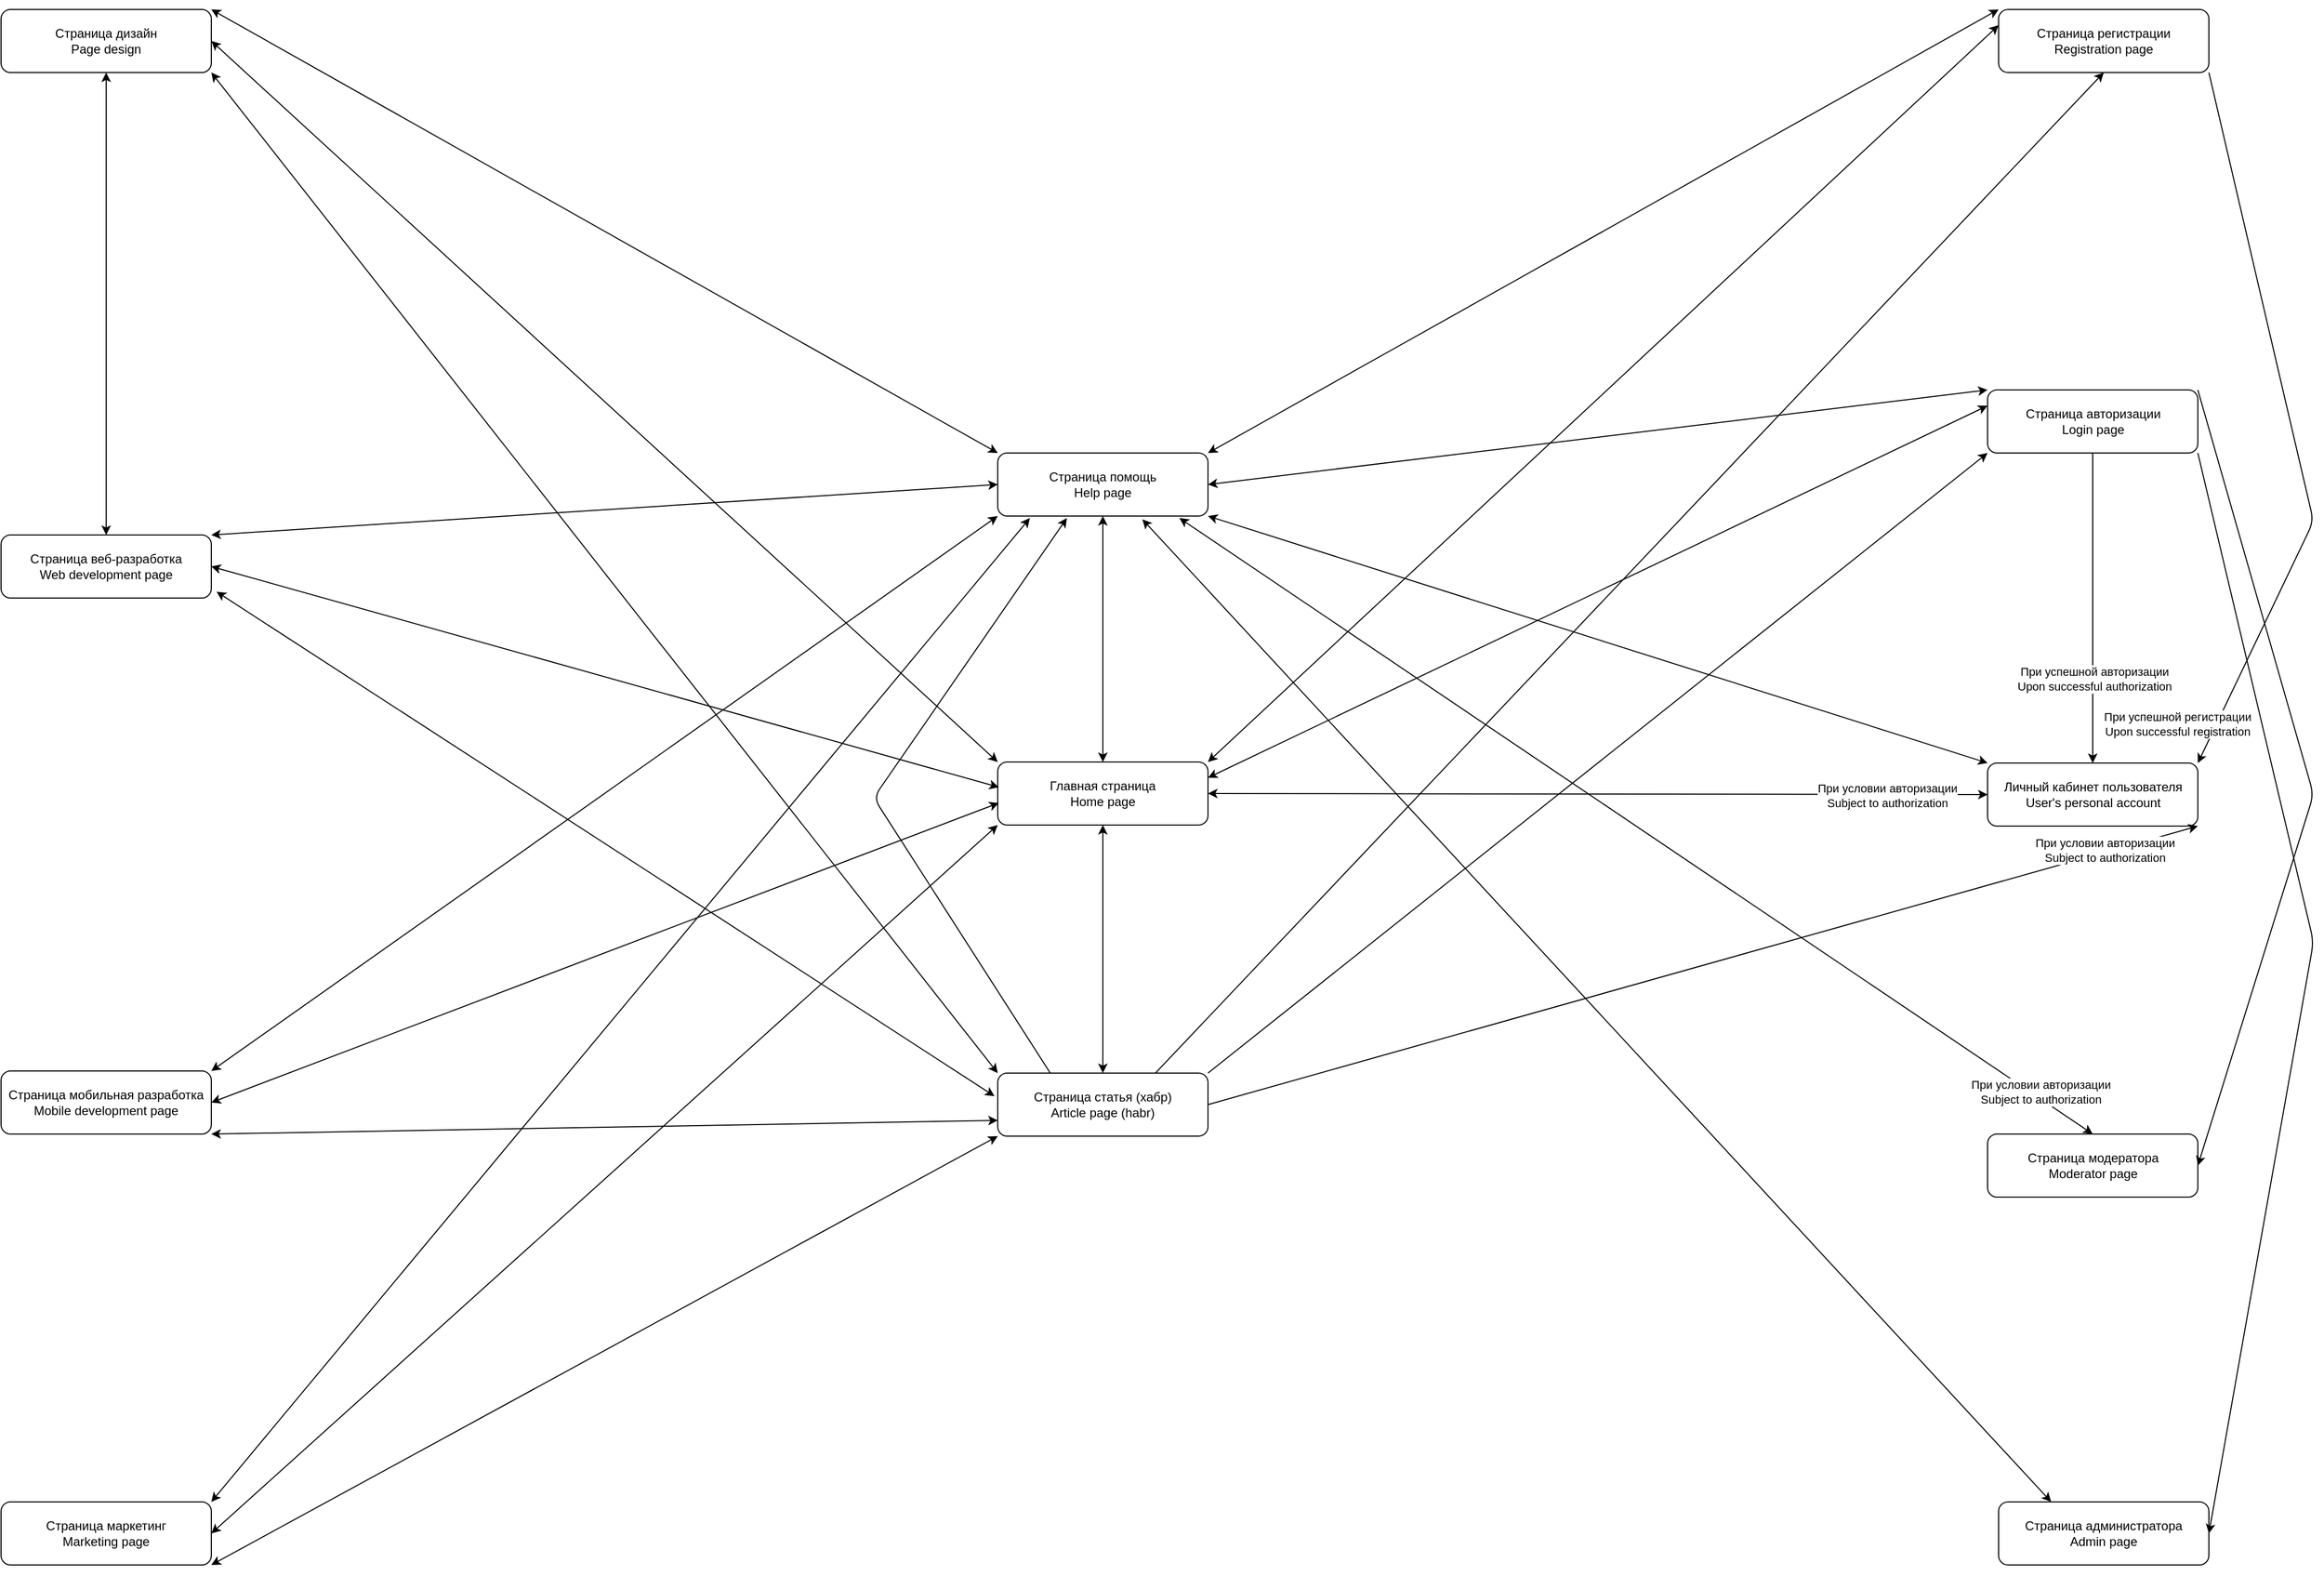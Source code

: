<mxfile version="14.2.5" type="github">
  <diagram id="zUxbDx-NtFO-UQzZDu3f" name="Page-1">
    <mxGraphModel dx="2062" dy="1097" grid="1" gridSize="10" guides="1" tooltips="1" connect="1" arrows="1" fold="1" page="1" pageScale="1" pageWidth="2336" pageHeight="1654" math="0" shadow="0">
      <root>
        <mxCell id="0" />
        <mxCell id="1" parent="0" />
        <mxCell id="sWHFQ5oZg5fBOhKdgctv-2" value="Главная страница&lt;br&gt;Home page" style="rounded=1;whiteSpace=wrap;html=1;" vertex="1" parent="1">
          <mxGeometry x="1068" y="796" width="200" height="60" as="geometry" />
        </mxCell>
        <mxCell id="sWHFQ5oZg5fBOhKdgctv-3" value="Страница маркетинг&lt;br&gt;Marketing page" style="rounded=1;whiteSpace=wrap;html=1;" vertex="1" parent="1">
          <mxGeometry x="120" y="1500" width="200" height="60" as="geometry" />
        </mxCell>
        <mxCell id="sWHFQ5oZg5fBOhKdgctv-4" value="Страница веб-разработка&lt;br&gt;Web development page" style="rounded=1;whiteSpace=wrap;html=1;" vertex="1" parent="1">
          <mxGeometry x="120" y="580" width="200" height="60" as="geometry" />
        </mxCell>
        <mxCell id="sWHFQ5oZg5fBOhKdgctv-5" value="Страница мобильная разработка&lt;br&gt;Mobile development page" style="rounded=1;whiteSpace=wrap;html=1;" vertex="1" parent="1">
          <mxGeometry x="120" y="1090" width="200" height="60" as="geometry" />
        </mxCell>
        <mxCell id="sWHFQ5oZg5fBOhKdgctv-6" value="Страница дизайн&lt;br&gt;Page design" style="rounded=1;whiteSpace=wrap;html=1;" vertex="1" parent="1">
          <mxGeometry x="120" y="80" width="200" height="60" as="geometry" />
        </mxCell>
        <mxCell id="sWHFQ5oZg5fBOhKdgctv-9" value="Личный кабинет пользователя&lt;br&gt;User&#39;s personal account" style="rounded=1;whiteSpace=wrap;html=1;" vertex="1" parent="1">
          <mxGeometry x="2009.51" y="797" width="200" height="60" as="geometry" />
        </mxCell>
        <mxCell id="sWHFQ5oZg5fBOhKdgctv-10" value="Страница регистрации&lt;br&gt;Registration page" style="rounded=1;whiteSpace=wrap;html=1;" vertex="1" parent="1">
          <mxGeometry x="2020" y="80" width="200" height="60" as="geometry" />
        </mxCell>
        <mxCell id="sWHFQ5oZg5fBOhKdgctv-13" value="Страница авторизации&lt;br&gt;Login page" style="rounded=1;whiteSpace=wrap;html=1;" vertex="1" parent="1">
          <mxGeometry x="2009.51" y="442" width="200" height="60" as="geometry" />
        </mxCell>
        <mxCell id="sWHFQ5oZg5fBOhKdgctv-14" value="Страница статья (хабр)&lt;br&gt;Article page (habr)" style="rounded=1;whiteSpace=wrap;html=1;" vertex="1" parent="1">
          <mxGeometry x="1068" y="1092" width="200" height="60" as="geometry" />
        </mxCell>
        <mxCell id="sWHFQ5oZg5fBOhKdgctv-15" value="Страница администратора&lt;br&gt;Admin page" style="rounded=1;whiteSpace=wrap;html=1;" vertex="1" parent="1">
          <mxGeometry x="2020" y="1500" width="200" height="60" as="geometry" />
        </mxCell>
        <mxCell id="sWHFQ5oZg5fBOhKdgctv-16" value="Страница модератора&lt;br&gt;Moderator page" style="rounded=1;whiteSpace=wrap;html=1;" vertex="1" parent="1">
          <mxGeometry x="2009.51" y="1150" width="200" height="60" as="geometry" />
        </mxCell>
        <mxCell id="sWHFQ5oZg5fBOhKdgctv-17" value="Страница помощь&lt;br&gt;Help page" style="rounded=1;whiteSpace=wrap;html=1;" vertex="1" parent="1">
          <mxGeometry x="1068" y="502" width="200" height="60" as="geometry" />
        </mxCell>
        <mxCell id="sWHFQ5oZg5fBOhKdgctv-19" value="" style="endArrow=classic;startArrow=classic;html=1;entryX=1;entryY=0.5;entryDx=0;entryDy=0;exitX=0;exitY=0;exitDx=0;exitDy=0;" edge="1" parent="1" source="sWHFQ5oZg5fBOhKdgctv-2" target="sWHFQ5oZg5fBOhKdgctv-6">
          <mxGeometry width="50" height="50" relative="1" as="geometry">
            <mxPoint x="727" y="515" as="sourcePoint" />
            <mxPoint x="1042" y="615" as="targetPoint" />
            <Array as="points" />
          </mxGeometry>
        </mxCell>
        <mxCell id="sWHFQ5oZg5fBOhKdgctv-20" value="" style="endArrow=classic;startArrow=classic;html=1;exitX=1;exitY=0.5;exitDx=0;exitDy=0;entryX=0.005;entryY=0.4;entryDx=0;entryDy=0;entryPerimeter=0;" edge="1" parent="1" source="sWHFQ5oZg5fBOhKdgctv-4" target="sWHFQ5oZg5fBOhKdgctv-2">
          <mxGeometry width="50" height="50" relative="1" as="geometry">
            <mxPoint x="992" y="665" as="sourcePoint" />
            <mxPoint x="1042" y="615" as="targetPoint" />
          </mxGeometry>
        </mxCell>
        <mxCell id="sWHFQ5oZg5fBOhKdgctv-22" value="" style="endArrow=classic;startArrow=classic;html=1;exitX=1;exitY=0.5;exitDx=0;exitDy=0;entryX=0.005;entryY=0.65;entryDx=0;entryDy=0;entryPerimeter=0;" edge="1" parent="1" source="sWHFQ5oZg5fBOhKdgctv-5" target="sWHFQ5oZg5fBOhKdgctv-2">
          <mxGeometry width="50" height="50" relative="1" as="geometry">
            <mxPoint x="632" y="654" as="sourcePoint" />
            <mxPoint x="682" y="604" as="targetPoint" />
          </mxGeometry>
        </mxCell>
        <mxCell id="sWHFQ5oZg5fBOhKdgctv-23" value="" style="endArrow=classic;startArrow=classic;html=1;exitX=1;exitY=0.5;exitDx=0;exitDy=0;entryX=0;entryY=1;entryDx=0;entryDy=0;" edge="1" parent="1" source="sWHFQ5oZg5fBOhKdgctv-3" target="sWHFQ5oZg5fBOhKdgctv-2">
          <mxGeometry width="50" height="50" relative="1" as="geometry">
            <mxPoint x="992" y="665" as="sourcePoint" />
            <mxPoint x="1042" y="615" as="targetPoint" />
          </mxGeometry>
        </mxCell>
        <mxCell id="sWHFQ5oZg5fBOhKdgctv-24" value="" style="endArrow=classic;startArrow=classic;html=1;exitX=0.5;exitY=0;exitDx=0;exitDy=0;entryX=0.5;entryY=1;entryDx=0;entryDy=0;" edge="1" parent="1" source="sWHFQ5oZg5fBOhKdgctv-14" target="sWHFQ5oZg5fBOhKdgctv-2">
          <mxGeometry width="50" height="50" relative="1" as="geometry">
            <mxPoint x="1333" y="907" as="sourcePoint" />
            <mxPoint x="1383" y="857" as="targetPoint" />
          </mxGeometry>
        </mxCell>
        <mxCell id="sWHFQ5oZg5fBOhKdgctv-25" value="" style="endArrow=classic;startArrow=classic;html=1;exitX=1;exitY=1;exitDx=0;exitDy=0;entryX=0;entryY=1;entryDx=0;entryDy=0;" edge="1" parent="1" source="sWHFQ5oZg5fBOhKdgctv-3" target="sWHFQ5oZg5fBOhKdgctv-14">
          <mxGeometry width="50" height="50" relative="1" as="geometry">
            <mxPoint x="992" y="665" as="sourcePoint" />
            <mxPoint x="1042" y="615" as="targetPoint" />
          </mxGeometry>
        </mxCell>
        <mxCell id="sWHFQ5oZg5fBOhKdgctv-26" value="" style="endArrow=classic;startArrow=classic;html=1;exitX=1;exitY=1;exitDx=0;exitDy=0;entryX=0;entryY=0.75;entryDx=0;entryDy=0;" edge="1" parent="1" source="sWHFQ5oZg5fBOhKdgctv-5" target="sWHFQ5oZg5fBOhKdgctv-14">
          <mxGeometry width="50" height="50" relative="1" as="geometry">
            <mxPoint x="992" y="665" as="sourcePoint" />
            <mxPoint x="722" y="765" as="targetPoint" />
          </mxGeometry>
        </mxCell>
        <mxCell id="sWHFQ5oZg5fBOhKdgctv-27" value="" style="endArrow=classic;startArrow=classic;html=1;exitX=1.025;exitY=0.9;exitDx=0;exitDy=0;exitPerimeter=0;entryX=-0.015;entryY=0.367;entryDx=0;entryDy=0;entryPerimeter=0;" edge="1" parent="1" source="sWHFQ5oZg5fBOhKdgctv-4" target="sWHFQ5oZg5fBOhKdgctv-14">
          <mxGeometry width="50" height="50" relative="1" as="geometry">
            <mxPoint x="992" y="665" as="sourcePoint" />
            <mxPoint x="1042" y="615" as="targetPoint" />
          </mxGeometry>
        </mxCell>
        <mxCell id="sWHFQ5oZg5fBOhKdgctv-28" value="" style="endArrow=classic;startArrow=classic;html=1;exitX=1;exitY=1;exitDx=0;exitDy=0;entryX=0;entryY=0;entryDx=0;entryDy=0;" edge="1" parent="1" source="sWHFQ5oZg5fBOhKdgctv-6" target="sWHFQ5oZg5fBOhKdgctv-14">
          <mxGeometry width="50" height="50" relative="1" as="geometry">
            <mxPoint x="992" y="665" as="sourcePoint" />
            <mxPoint x="1042" y="615" as="targetPoint" />
          </mxGeometry>
        </mxCell>
        <mxCell id="sWHFQ5oZg5fBOhKdgctv-30" value="" style="endArrow=classic;html=1;exitX=1;exitY=1;exitDx=0;exitDy=0;entryX=1;entryY=0;entryDx=0;entryDy=0;" edge="1" parent="1" source="sWHFQ5oZg5fBOhKdgctv-10" target="sWHFQ5oZg5fBOhKdgctv-9">
          <mxGeometry width="50" height="50" relative="1" as="geometry">
            <mxPoint x="1671.51" y="912" as="sourcePoint" />
            <mxPoint x="1721.51" y="862" as="targetPoint" />
            <Array as="points">
              <mxPoint x="2319.51" y="567" />
            </Array>
          </mxGeometry>
        </mxCell>
        <mxCell id="sWHFQ5oZg5fBOhKdgctv-72" value="При успешной регистрации&lt;br&gt;Upon successful registration" style="edgeLabel;html=1;align=center;verticalAlign=middle;resizable=0;points=[];" vertex="1" connectable="0" parent="sWHFQ5oZg5fBOhKdgctv-30">
          <mxGeometry x="-0.486" y="-1" relative="1" as="geometry">
            <mxPoint x="-69.43" y="446.42" as="offset" />
          </mxGeometry>
        </mxCell>
        <mxCell id="sWHFQ5oZg5fBOhKdgctv-31" value="" style="endArrow=classic;html=1;exitX=0.5;exitY=1;exitDx=0;exitDy=0;entryX=0.5;entryY=0;entryDx=0;entryDy=0;" edge="1" parent="1" source="sWHFQ5oZg5fBOhKdgctv-13" target="sWHFQ5oZg5fBOhKdgctv-9">
          <mxGeometry width="50" height="50" relative="1" as="geometry">
            <mxPoint x="1591.51" y="912" as="sourcePoint" />
            <mxPoint x="1641.51" y="862" as="targetPoint" />
            <Array as="points" />
          </mxGeometry>
        </mxCell>
        <mxCell id="sWHFQ5oZg5fBOhKdgctv-80" value="При успешной авторизации&lt;br&gt;Upon successful authorization" style="edgeLabel;html=1;align=center;verticalAlign=middle;resizable=0;points=[];" vertex="1" connectable="0" parent="sWHFQ5oZg5fBOhKdgctv-31">
          <mxGeometry x="0.458" y="1" relative="1" as="geometry">
            <mxPoint as="offset" />
          </mxGeometry>
        </mxCell>
        <mxCell id="sWHFQ5oZg5fBOhKdgctv-32" value="" style="endArrow=classic;html=1;exitX=1;exitY=0;exitDx=0;exitDy=0;entryX=1;entryY=0.5;entryDx=0;entryDy=0;" edge="1" parent="1" source="sWHFQ5oZg5fBOhKdgctv-13" target="sWHFQ5oZg5fBOhKdgctv-16">
          <mxGeometry width="50" height="50" relative="1" as="geometry">
            <mxPoint x="1671.51" y="902" as="sourcePoint" />
            <mxPoint x="1721.51" y="852" as="targetPoint" />
            <Array as="points">
              <mxPoint x="2319.51" y="827" />
            </Array>
          </mxGeometry>
        </mxCell>
        <mxCell id="sWHFQ5oZg5fBOhKdgctv-33" value="" style="endArrow=classic;html=1;exitX=1;exitY=1;exitDx=0;exitDy=0;entryX=1;entryY=0.5;entryDx=0;entryDy=0;" edge="1" parent="1" source="sWHFQ5oZg5fBOhKdgctv-13" target="sWHFQ5oZg5fBOhKdgctv-15">
          <mxGeometry width="50" height="50" relative="1" as="geometry">
            <mxPoint x="1741.51" y="1082" as="sourcePoint" />
            <mxPoint x="1791.51" y="1032" as="targetPoint" />
            <Array as="points">
              <mxPoint x="2319.51" y="967" />
            </Array>
          </mxGeometry>
        </mxCell>
        <mxCell id="sWHFQ5oZg5fBOhKdgctv-36" value="" style="endArrow=classic;startArrow=classic;html=1;exitX=0.5;exitY=0;exitDx=0;exitDy=0;entryX=0.5;entryY=1;entryDx=0;entryDy=0;" edge="1" parent="1" source="sWHFQ5oZg5fBOhKdgctv-2" target="sWHFQ5oZg5fBOhKdgctv-17">
          <mxGeometry width="50" height="50" relative="1" as="geometry">
            <mxPoint x="1333" y="897" as="sourcePoint" />
            <mxPoint x="1383" y="847" as="targetPoint" />
          </mxGeometry>
        </mxCell>
        <mxCell id="sWHFQ5oZg5fBOhKdgctv-37" value="" style="endArrow=classic;startArrow=classic;html=1;exitX=1;exitY=0;exitDx=0;exitDy=0;entryX=0;entryY=0.25;entryDx=0;entryDy=0;" edge="1" parent="1" source="sWHFQ5oZg5fBOhKdgctv-2" target="sWHFQ5oZg5fBOhKdgctv-10">
          <mxGeometry width="50" height="50" relative="1" as="geometry">
            <mxPoint x="992" y="655" as="sourcePoint" />
            <mxPoint x="1042" y="605" as="targetPoint" />
          </mxGeometry>
        </mxCell>
        <mxCell id="sWHFQ5oZg5fBOhKdgctv-38" value="" style="endArrow=classic;startArrow=classic;html=1;exitX=1;exitY=0.25;exitDx=0;exitDy=0;entryX=0;entryY=0.25;entryDx=0;entryDy=0;" edge="1" parent="1" source="sWHFQ5oZg5fBOhKdgctv-2" target="sWHFQ5oZg5fBOhKdgctv-13">
          <mxGeometry width="50" height="50" relative="1" as="geometry">
            <mxPoint x="992" y="655" as="sourcePoint" />
            <mxPoint x="1032" y="584" as="targetPoint" />
          </mxGeometry>
        </mxCell>
        <mxCell id="sWHFQ5oZg5fBOhKdgctv-54" value="" style="endArrow=classic;startArrow=classic;html=1;exitX=1;exitY=0;exitDx=0;exitDy=0;entryX=0;entryY=0;entryDx=0;entryDy=0;" edge="1" parent="1" source="sWHFQ5oZg5fBOhKdgctv-17" target="sWHFQ5oZg5fBOhKdgctv-10">
          <mxGeometry width="50" height="50" relative="1" as="geometry">
            <mxPoint x="940" y="290" as="sourcePoint" />
            <mxPoint x="1320" y="70" as="targetPoint" />
          </mxGeometry>
        </mxCell>
        <mxCell id="sWHFQ5oZg5fBOhKdgctv-55" value="" style="endArrow=classic;startArrow=classic;html=1;exitX=1;exitY=0.5;exitDx=0;exitDy=0;entryX=0;entryY=0;entryDx=0;entryDy=0;" edge="1" parent="1" source="sWHFQ5oZg5fBOhKdgctv-17" target="sWHFQ5oZg5fBOhKdgctv-13">
          <mxGeometry width="50" height="50" relative="1" as="geometry">
            <mxPoint x="780" y="610" as="sourcePoint" />
            <mxPoint x="1250" y="300" as="targetPoint" />
          </mxGeometry>
        </mxCell>
        <mxCell id="sWHFQ5oZg5fBOhKdgctv-57" value="" style="endArrow=classic;startArrow=classic;html=1;exitX=1;exitY=1;exitDx=0;exitDy=0;entryX=0;entryY=0;entryDx=0;entryDy=0;" edge="1" parent="1" source="sWHFQ5oZg5fBOhKdgctv-17" target="sWHFQ5oZg5fBOhKdgctv-9">
          <mxGeometry width="50" height="50" relative="1" as="geometry">
            <mxPoint x="780" y="610" as="sourcePoint" />
            <mxPoint x="830" y="560" as="targetPoint" />
          </mxGeometry>
        </mxCell>
        <mxCell id="sWHFQ5oZg5fBOhKdgctv-58" value="" style="endArrow=classic;startArrow=classic;html=1;exitX=0.864;exitY=1.032;exitDx=0;exitDy=0;exitPerimeter=0;entryX=0.5;entryY=0;entryDx=0;entryDy=0;" edge="1" parent="1" source="sWHFQ5oZg5fBOhKdgctv-17" target="sWHFQ5oZg5fBOhKdgctv-16">
          <mxGeometry width="50" height="50" relative="1" as="geometry">
            <mxPoint x="920" y="360" as="sourcePoint" />
            <mxPoint x="830" y="560" as="targetPoint" />
          </mxGeometry>
        </mxCell>
        <mxCell id="sWHFQ5oZg5fBOhKdgctv-59" value="" style="endArrow=classic;startArrow=classic;html=1;exitX=0.688;exitY=1.052;exitDx=0;exitDy=0;exitPerimeter=0;entryX=0.25;entryY=0;entryDx=0;entryDy=0;" edge="1" parent="1" source="sWHFQ5oZg5fBOhKdgctv-17" target="sWHFQ5oZg5fBOhKdgctv-15">
          <mxGeometry width="50" height="50" relative="1" as="geometry">
            <mxPoint x="780" y="610" as="sourcePoint" />
            <mxPoint x="830" y="560" as="targetPoint" />
          </mxGeometry>
        </mxCell>
        <mxCell id="sWHFQ5oZg5fBOhKdgctv-60" value="" style="endArrow=classic;html=1;entryX=0.329;entryY=1.032;entryDx=0;entryDy=0;entryPerimeter=0;exitX=0.25;exitY=0;exitDx=0;exitDy=0;" edge="1" parent="1" source="sWHFQ5oZg5fBOhKdgctv-14" target="sWHFQ5oZg5fBOhKdgctv-17">
          <mxGeometry width="50" height="50" relative="1" as="geometry">
            <mxPoint x="870" y="972" as="sourcePoint" />
            <mxPoint x="870" y="132" as="targetPoint" />
            <Array as="points">
              <mxPoint x="950" y="830" />
            </Array>
          </mxGeometry>
        </mxCell>
        <mxCell id="sWHFQ5oZg5fBOhKdgctv-61" value="" style="endArrow=classic;startArrow=classic;html=1;exitX=1;exitY=0;exitDx=0;exitDy=0;entryX=0.153;entryY=1.032;entryDx=0;entryDy=0;entryPerimeter=0;" edge="1" parent="1" source="sWHFQ5oZg5fBOhKdgctv-3" target="sWHFQ5oZg5fBOhKdgctv-17">
          <mxGeometry width="50" height="50" relative="1" as="geometry">
            <mxPoint x="780" y="610" as="sourcePoint" />
            <mxPoint x="750" y="140" as="targetPoint" />
          </mxGeometry>
        </mxCell>
        <mxCell id="sWHFQ5oZg5fBOhKdgctv-62" value="" style="endArrow=classic;startArrow=classic;html=1;exitX=1;exitY=0;exitDx=0;exitDy=0;entryX=0;entryY=1;entryDx=0;entryDy=0;" edge="1" parent="1" source="sWHFQ5oZg5fBOhKdgctv-5" target="sWHFQ5oZg5fBOhKdgctv-17">
          <mxGeometry width="50" height="50" relative="1" as="geometry">
            <mxPoint x="780" y="610" as="sourcePoint" />
            <mxPoint x="830" y="560" as="targetPoint" />
          </mxGeometry>
        </mxCell>
        <mxCell id="sWHFQ5oZg5fBOhKdgctv-63" value="" style="endArrow=classic;startArrow=classic;html=1;exitX=1;exitY=0;exitDx=0;exitDy=0;entryX=0;entryY=0.5;entryDx=0;entryDy=0;" edge="1" parent="1" source="sWHFQ5oZg5fBOhKdgctv-4" target="sWHFQ5oZg5fBOhKdgctv-17">
          <mxGeometry width="50" height="50" relative="1" as="geometry">
            <mxPoint x="780" y="610" as="sourcePoint" />
            <mxPoint x="830" y="560" as="targetPoint" />
          </mxGeometry>
        </mxCell>
        <mxCell id="sWHFQ5oZg5fBOhKdgctv-64" value="" style="endArrow=classic;startArrow=classic;html=1;exitX=1;exitY=0;exitDx=0;exitDy=0;entryX=0;entryY=0;entryDx=0;entryDy=0;" edge="1" parent="1" source="sWHFQ5oZg5fBOhKdgctv-6" target="sWHFQ5oZg5fBOhKdgctv-17">
          <mxGeometry width="50" height="50" relative="1" as="geometry">
            <mxPoint x="420" y="140" as="sourcePoint" />
            <mxPoint x="640" y="50" as="targetPoint" />
          </mxGeometry>
        </mxCell>
        <mxCell id="sWHFQ5oZg5fBOhKdgctv-65" value="" style="endArrow=classic;startArrow=classic;html=1;exitX=0.5;exitY=1;exitDx=0;exitDy=0;entryX=0.5;entryY=0;entryDx=0;entryDy=0;" edge="1" parent="1" source="sWHFQ5oZg5fBOhKdgctv-6" target="sWHFQ5oZg5fBOhKdgctv-4">
          <mxGeometry width="50" height="50" relative="1" as="geometry">
            <mxPoint x="860" y="857" as="sourcePoint" />
            <mxPoint x="910" y="807" as="targetPoint" />
          </mxGeometry>
        </mxCell>
        <mxCell id="sWHFQ5oZg5fBOhKdgctv-66" value="" style="endArrow=classic;html=1;exitX=0.75;exitY=0;exitDx=0;exitDy=0;entryX=0.5;entryY=1;entryDx=0;entryDy=0;" edge="1" parent="1" source="sWHFQ5oZg5fBOhKdgctv-14" target="sWHFQ5oZg5fBOhKdgctv-10">
          <mxGeometry width="50" height="50" relative="1" as="geometry">
            <mxPoint x="780" y="610" as="sourcePoint" />
            <mxPoint x="830" y="560" as="targetPoint" />
          </mxGeometry>
        </mxCell>
        <mxCell id="sWHFQ5oZg5fBOhKdgctv-67" value="" style="endArrow=classic;html=1;exitX=1;exitY=0;exitDx=0;exitDy=0;entryX=0;entryY=1;entryDx=0;entryDy=0;" edge="1" parent="1" source="sWHFQ5oZg5fBOhKdgctv-14" target="sWHFQ5oZg5fBOhKdgctv-13">
          <mxGeometry width="50" height="50" relative="1" as="geometry">
            <mxPoint x="950" y="860" as="sourcePoint" />
            <mxPoint x="1000" y="810" as="targetPoint" />
          </mxGeometry>
        </mxCell>
        <mxCell id="sWHFQ5oZg5fBOhKdgctv-68" value="" style="endArrow=classic;html=1;exitX=1;exitY=0.5;exitDx=0;exitDy=0;entryX=1;entryY=1;entryDx=0;entryDy=0;" edge="1" parent="1" source="sWHFQ5oZg5fBOhKdgctv-14" target="sWHFQ5oZg5fBOhKdgctv-9">
          <mxGeometry relative="1" as="geometry">
            <mxPoint x="760" y="580" as="sourcePoint" />
            <mxPoint x="860" y="580" as="targetPoint" />
            <Array as="points" />
          </mxGeometry>
        </mxCell>
        <mxCell id="sWHFQ5oZg5fBOhKdgctv-69" value="При условии авторизации&lt;br&gt;Subject to authorization" style="edgeLabel;resizable=0;html=1;align=center;verticalAlign=middle;" connectable="0" vertex="1" parent="sWHFQ5oZg5fBOhKdgctv-68">
          <mxGeometry relative="1" as="geometry">
            <mxPoint x="321.29" y="120.49" as="offset" />
          </mxGeometry>
        </mxCell>
        <mxCell id="sWHFQ5oZg5fBOhKdgctv-71" value="При условии авторизации&lt;br&gt;Subject to authorization" style="edgeLabel;html=1;align=center;verticalAlign=middle;resizable=0;points=[];" vertex="1" connectable="0" parent="sWHFQ5oZg5fBOhKdgctv-68">
          <mxGeometry x="0.604" y="-2" relative="1" as="geometry">
            <mxPoint x="96.78" y="-31.51" as="offset" />
          </mxGeometry>
        </mxCell>
        <mxCell id="sWHFQ5oZg5fBOhKdgctv-78" value="" style="endArrow=classic;startArrow=classic;html=1;exitX=1;exitY=0.5;exitDx=0;exitDy=0;entryX=0;entryY=0.5;entryDx=0;entryDy=0;" edge="1" parent="1" source="sWHFQ5oZg5fBOhKdgctv-2" target="sWHFQ5oZg5fBOhKdgctv-9">
          <mxGeometry width="50" height="50" relative="1" as="geometry">
            <mxPoint x="1360" y="910" as="sourcePoint" />
            <mxPoint x="1410" y="860" as="targetPoint" />
          </mxGeometry>
        </mxCell>
        <mxCell id="sWHFQ5oZg5fBOhKdgctv-79" value="При условии авторизации&lt;br&gt;Subject to authorization" style="edgeLabel;html=1;align=center;verticalAlign=middle;resizable=0;points=[];" vertex="1" connectable="0" parent="sWHFQ5oZg5fBOhKdgctv-78">
          <mxGeometry x="0.742" y="-1" relative="1" as="geometry">
            <mxPoint as="offset" />
          </mxGeometry>
        </mxCell>
      </root>
    </mxGraphModel>
  </diagram>
</mxfile>
